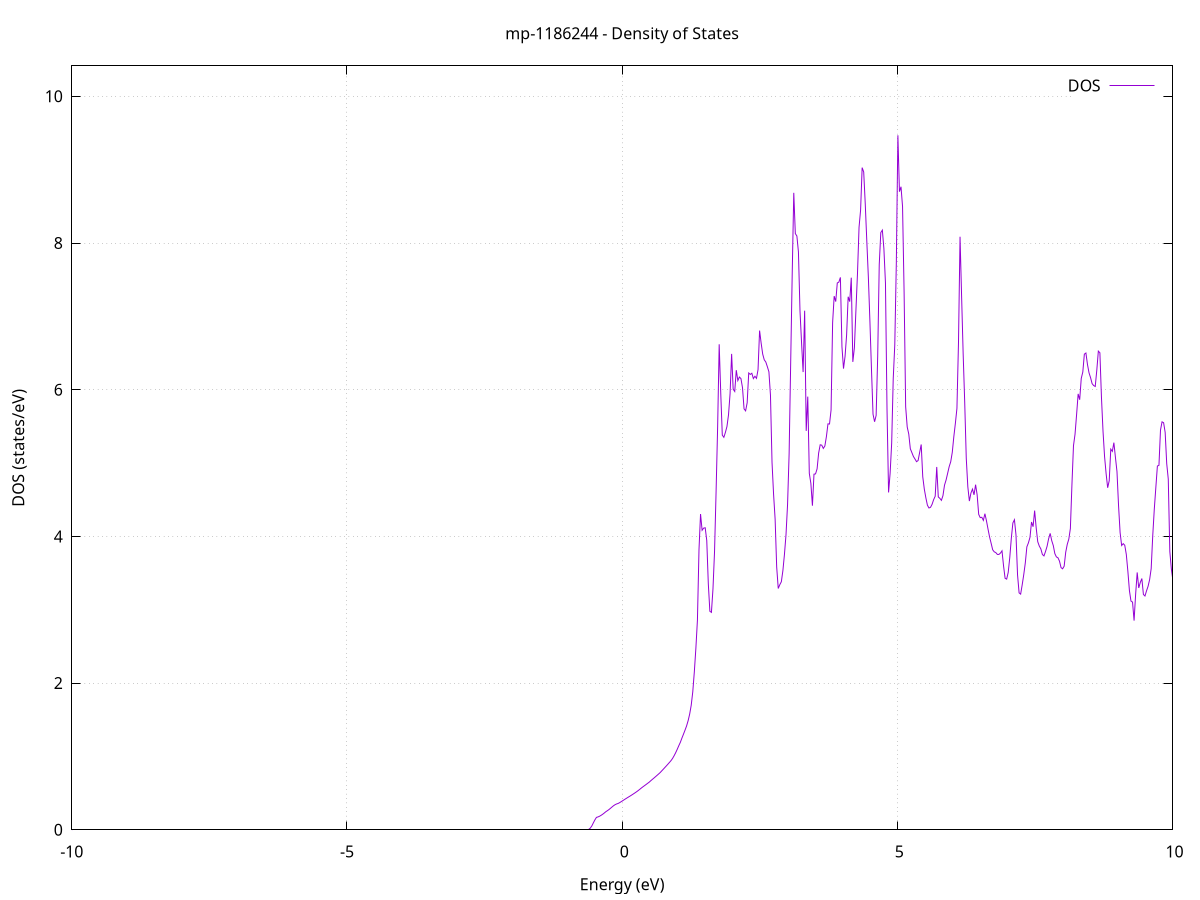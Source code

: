 set title 'mp-1186244 - Density of States'
set xlabel 'Energy (eV)'
set ylabel 'DOS (states/eV)'
set grid
set xrange [-10:10]
set yrange [0:10.415]
set xzeroaxis lt -1
set terminal png size 800,600
set output 'mp-1186244_dos_gnuplot.png'
plot '-' using 1:2 with lines title 'DOS'
-38.555900 0.000000
-38.527600 0.000000
-38.499400 0.000000
-38.471200 0.000000
-38.442900 0.000000
-38.414700 0.000000
-38.386500 0.000000
-38.358200 0.000000
-38.330000 0.000000
-38.301700 0.000000
-38.273500 0.000000
-38.245300 0.000000
-38.217000 0.000000
-38.188800 0.000000
-38.160600 0.000000
-38.132300 0.000000
-38.104100 0.000000
-38.075900 0.000000
-38.047600 0.000000
-38.019400 0.000000
-37.991200 0.000000
-37.962900 0.000000
-37.934700 0.000000
-37.906500 0.000000
-37.878200 0.000000
-37.850000 0.000000
-37.821800 0.000000
-37.793500 0.000000
-37.765300 0.000000
-37.737100 0.000000
-37.708800 0.000000
-37.680600 0.000000
-37.652300 0.000000
-37.624100 0.000000
-37.595900 0.000000
-37.567600 0.000000
-37.539400 0.000000
-37.511200 0.000000
-37.482900 0.000000
-37.454700 0.000000
-37.426500 0.000000
-37.398200 0.000000
-37.370000 0.000000
-37.341800 0.000000
-37.313500 0.000000
-37.285300 0.000000
-37.257100 0.000000
-37.228800 0.000000
-37.200600 0.000000
-37.172400 0.000000
-37.144100 0.000000
-37.115900 0.000000
-37.087700 0.000000
-37.059400 0.000000
-37.031200 0.000000
-37.003000 0.000000
-36.974700 0.000000
-36.946500 0.000000
-36.918200 0.000000
-36.890000 0.000000
-36.861800 0.000000
-36.833500 0.000000
-36.805300 0.000000
-36.777100 0.000000
-36.748800 0.000000
-36.720600 0.000000
-36.692400 0.000000
-36.664100 0.000000
-36.635900 0.000000
-36.607700 0.000000
-36.579400 0.000000
-36.551200 0.000000
-36.523000 0.000000
-36.494700 0.000000
-36.466500 0.000000
-36.438300 0.000000
-36.410000 0.000000
-36.381800 0.000000
-36.353600 0.000000
-36.325300 0.000000
-36.297100 0.000000
-36.268800 0.000000
-36.240600 0.000000
-36.212400 0.000000
-36.184100 0.000000
-36.155900 0.000000
-36.127700 0.000000
-36.099400 0.000000
-36.071200 0.000000
-36.043000 0.000000
-36.014700 0.000000
-35.986500 0.000000
-35.958300 0.000000
-35.930000 0.000000
-35.901800 0.000000
-35.873600 0.000000
-35.845300 0.000000
-35.817100 0.000000
-35.788900 0.000000
-35.760600 0.000000
-35.732400 0.000000
-35.704200 0.000000
-35.675900 0.000000
-35.647700 0.000000
-35.619400 0.000000
-35.591200 0.000000
-35.563000 0.000000
-35.534700 0.000000
-35.506500 0.000000
-35.478300 0.000000
-35.450000 0.000000
-35.421800 0.000000
-35.393600 0.000000
-35.365300 0.000000
-35.337100 0.000000
-35.308900 0.000000
-35.280600 0.000000
-35.252400 0.000000
-35.224200 0.000000
-35.195900 0.000000
-35.167700 0.000000
-35.139500 0.000000
-35.111200 0.000000
-35.083000 0.000000
-35.054800 0.000000
-35.026500 0.000000
-34.998300 0.000000
-34.970000 0.000000
-34.941800 0.000000
-34.913600 0.000000
-34.885300 0.000000
-34.857100 0.000000
-34.828900 0.000000
-34.800600 0.000000
-34.772400 0.000000
-34.744200 0.000000
-34.715900 0.000000
-34.687700 0.000000
-34.659500 0.000000
-34.631200 0.000000
-34.603000 0.000000
-34.574800 0.000000
-34.546500 0.000000
-34.518300 0.000000
-34.490100 0.000000
-34.461800 0.000000
-34.433600 0.000000
-34.405400 11.903900
-34.377100 37.587300
-34.348900 19.850600
-34.320700 78.830700
-34.292400 0.000000
-34.264200 0.000000
-34.235900 0.000000
-34.207700 0.000000
-34.179500 0.000000
-34.151200 0.000000
-34.123000 0.000000
-34.094800 0.000000
-34.066500 0.000000
-34.038300 0.000000
-34.010100 0.000000
-33.981800 0.000000
-33.953600 0.000000
-33.925400 0.000000
-33.897100 0.000000
-33.868900 0.000000
-33.840700 0.000000
-33.812400 0.000000
-33.784200 0.000000
-33.756000 0.000000
-33.727700 0.000000
-33.699500 0.000000
-33.671300 0.000000
-33.643000 0.000000
-33.614800 0.000000
-33.586500 0.000000
-33.558300 0.000000
-33.530100 0.000000
-33.501800 0.000000
-33.473600 0.000000
-33.445400 0.000000
-33.417100 0.000000
-33.388900 0.000000
-33.360700 0.000000
-33.332400 0.000000
-33.304200 0.000000
-33.276000 0.000000
-33.247700 0.000000
-33.219500 0.000000
-33.191300 0.000000
-33.163000 0.000000
-33.134800 0.000000
-33.106600 0.000000
-33.078300 0.000000
-33.050100 0.000000
-33.021900 0.000000
-32.993600 0.000000
-32.965400 0.000000
-32.937100 0.000000
-32.908900 0.000000
-32.880700 0.000000
-32.852400 0.000000
-32.824200 0.000000
-32.796000 0.000000
-32.767700 0.000000
-32.739500 0.000000
-32.711300 0.000000
-32.683000 0.000000
-32.654800 0.000000
-32.626600 0.000000
-32.598300 0.000000
-32.570100 0.000000
-32.541900 0.000000
-32.513600 0.000000
-32.485400 0.000000
-32.457200 0.000000
-32.428900 0.000000
-32.400700 0.000000
-32.372500 0.000000
-32.344200 0.000000
-32.316000 0.000000
-32.287800 0.000000
-32.259500 0.000000
-32.231300 0.000000
-32.203000 0.000000
-32.174800 0.000000
-32.146600 0.000000
-32.118300 0.000000
-32.090100 0.000000
-32.061900 0.000000
-32.033600 0.000000
-32.005400 0.000000
-31.977200 0.000000
-31.948900 0.000000
-31.920700 0.000000
-31.892500 0.000000
-31.864200 0.000000
-31.836000 0.000000
-31.807800 0.000000
-31.779500 0.000000
-31.751300 0.000000
-31.723100 0.000000
-31.694800 0.000000
-31.666600 0.000000
-31.638400 0.000000
-31.610100 0.000000
-31.581900 0.000000
-31.553600 0.000000
-31.525400 0.000000
-31.497200 0.000000
-31.468900 0.000000
-31.440700 0.000000
-31.412500 0.000000
-31.384200 0.000000
-31.356000 0.000000
-31.327800 0.000000
-31.299500 0.000000
-31.271300 0.000000
-31.243100 0.000000
-31.214800 0.000000
-31.186600 0.000000
-31.158400 0.000000
-31.130100 0.000000
-31.101900 0.000000
-31.073700 0.000000
-31.045400 0.000000
-31.017200 0.000000
-30.989000 0.000000
-30.960700 0.000000
-30.932500 0.000000
-30.904200 0.000000
-30.876000 0.000000
-30.847800 0.000000
-30.819500 0.000000
-30.791300 0.000000
-30.763100 0.000000
-30.734800 0.000000
-30.706600 0.000000
-30.678400 0.000000
-30.650100 0.000000
-30.621900 0.000000
-30.593700 0.000000
-30.565400 0.000000
-30.537200 0.000000
-30.509000 0.000000
-30.480700 0.000000
-30.452500 0.000000
-30.424300 0.000000
-30.396000 0.000000
-30.367800 0.000000
-30.339600 0.000000
-30.311300 0.000000
-30.283100 0.000000
-30.254800 0.000000
-30.226600 0.000000
-30.198400 0.000000
-30.170100 0.000000
-30.141900 0.000000
-30.113700 0.000000
-30.085400 0.000000
-30.057200 0.000000
-30.029000 0.000000
-30.000700 0.000000
-29.972500 0.000000
-29.944300 0.000000
-29.916000 0.000000
-29.887800 0.000000
-29.859600 0.000000
-29.831300 0.000000
-29.803100 0.000000
-29.774900 0.000000
-29.746600 0.000000
-29.718400 0.000000
-29.690200 0.000000
-29.661900 0.000000
-29.633700 0.000000
-29.605500 0.000000
-29.577200 0.000000
-29.549000 0.000000
-29.520700 0.000000
-29.492500 0.000000
-29.464300 0.000000
-29.436000 0.000000
-29.407800 0.000000
-29.379600 0.000000
-29.351300 0.000000
-29.323100 0.000000
-29.294900 0.000000
-29.266600 0.000000
-29.238400 0.000000
-29.210200 0.000000
-29.181900 0.000000
-29.153700 0.000000
-29.125500 0.000000
-29.097200 0.000000
-29.069000 0.000000
-29.040800 0.000000
-29.012500 0.000000
-28.984300 0.000000
-28.956100 0.000000
-28.927800 0.000000
-28.899600 0.000000
-28.871300 0.000000
-28.843100 0.000000
-28.814900 0.000000
-28.786600 0.000000
-28.758400 0.000000
-28.730200 0.000000
-28.701900 0.000000
-28.673700 0.000000
-28.645500 0.000000
-28.617200 0.000000
-28.589000 0.000000
-28.560800 0.000000
-28.532500 0.000000
-28.504300 0.000000
-28.476100 0.000000
-28.447800 0.000000
-28.419600 0.000000
-28.391400 0.000000
-28.363100 0.000000
-28.334900 0.000000
-28.306700 0.000000
-28.278400 0.000000
-28.250200 0.000000
-28.221900 0.000000
-28.193700 0.000000
-28.165500 0.000000
-28.137200 0.000000
-28.109000 0.000000
-28.080800 0.000000
-28.052500 0.000000
-28.024300 0.000000
-27.996100 0.000000
-27.967800 0.000000
-27.939600 0.000000
-27.911400 0.000000
-27.883100 0.000000
-27.854900 0.000000
-27.826700 0.000000
-27.798400 0.000000
-27.770200 0.000000
-27.742000 0.000000
-27.713700 0.000000
-27.685500 0.000000
-27.657300 0.000000
-27.629000 0.000000
-27.600800 0.000000
-27.572600 0.000000
-27.544300 0.000000
-27.516100 0.000000
-27.487800 0.000000
-27.459600 0.000000
-27.431400 0.000000
-27.403100 0.000000
-27.374900 0.000000
-27.346700 0.000000
-27.318400 0.000000
-27.290200 0.000000
-27.262000 0.000000
-27.233700 0.000000
-27.205500 0.000000
-27.177300 0.000000
-27.149000 0.000000
-27.120800 0.000000
-27.092600 0.000000
-27.064300 0.000000
-27.036100 0.000000
-27.007900 0.000000
-26.979600 0.000000
-26.951400 0.000000
-26.923200 0.000000
-26.894900 0.000000
-26.866700 0.000000
-26.838400 0.000000
-26.810200 0.000000
-26.782000 0.000000
-26.753700 0.000000
-26.725500 0.000000
-26.697300 0.000000
-26.669000 0.000000
-26.640800 0.000000
-26.612600 0.000000
-26.584300 0.000000
-26.556100 0.000000
-26.527900 0.000000
-26.499600 0.000000
-26.471400 0.000000
-26.443200 0.000000
-26.414900 0.000000
-26.386700 0.000000
-26.358500 0.000000
-26.330200 0.000000
-26.302000 0.000000
-26.273800 0.000000
-26.245500 0.000000
-26.217300 0.000000
-26.189000 0.000000
-26.160800 0.000000
-26.132600 0.000000
-26.104300 0.000000
-26.076100 0.000000
-26.047900 0.000000
-26.019600 0.000000
-25.991400 0.000000
-25.963200 0.000000
-25.934900 0.000000
-25.906700 0.000000
-25.878500 0.000000
-25.850200 0.000000
-25.822000 0.000000
-25.793800 0.000000
-25.765500 0.000000
-25.737300 0.000000
-25.709100 0.000000
-25.680800 0.000000
-25.652600 0.000000
-25.624400 0.000000
-25.596100 0.000000
-25.567900 0.000000
-25.539600 0.000000
-25.511400 0.000000
-25.483200 0.000000
-25.454900 0.000000
-25.426700 0.000000
-25.398500 0.000000
-25.370200 0.000000
-25.342000 0.000000
-25.313800 0.000000
-25.285500 0.000000
-25.257300 0.000000
-25.229100 0.000000
-25.200800 0.000000
-25.172600 0.000000
-25.144400 0.000000
-25.116100 0.000000
-25.087900 0.000000
-25.059700 0.000000
-25.031400 0.000000
-25.003200 0.000000
-24.975000 0.000000
-24.946700 0.000000
-24.918500 0.000000
-24.890300 0.000000
-24.862000 0.000000
-24.833800 0.000000
-24.805500 0.000000
-24.777300 0.000000
-24.749100 0.000000
-24.720800 0.000000
-24.692600 0.000000
-24.664400 0.000000
-24.636100 0.000000
-24.607900 0.000000
-24.579700 0.000000
-24.551400 0.000000
-24.523200 0.000000
-24.495000 0.000000
-24.466700 0.000000
-24.438500 0.000000
-24.410300 0.000000
-24.382000 0.000000
-24.353800 0.000000
-24.325600 0.000000
-24.297300 0.000000
-24.269100 0.000000
-24.240900 0.000000
-24.212600 0.000000
-24.184400 0.000000
-24.156100 0.000000
-24.127900 0.000000
-24.099700 0.000000
-24.071400 0.000000
-24.043200 0.000000
-24.015000 0.000000
-23.986700 0.000000
-23.958500 0.000000
-23.930300 0.000000
-23.902000 0.000000
-23.873800 0.000000
-23.845600 0.000000
-23.817300 0.000000
-23.789100 0.000000
-23.760900 0.000000
-23.732600 0.000000
-23.704400 0.000000
-23.676200 0.000000
-23.647900 0.000000
-23.619700 0.000000
-23.591500 0.000000
-23.563200 0.000000
-23.535000 0.000000
-23.506700 0.000000
-23.478500 0.000000
-23.450300 0.000000
-23.422000 0.000000
-23.393800 0.000000
-23.365600 0.000000
-23.337300 0.000000
-23.309100 0.000000
-23.280900 0.000000
-23.252600 0.000000
-23.224400 0.000000
-23.196200 0.000000
-23.167900 0.000000
-23.139700 0.000000
-23.111500 0.000000
-23.083200 0.000000
-23.055000 0.000000
-23.026800 0.000000
-22.998500 0.000000
-22.970300 0.000000
-22.942100 0.000000
-22.913800 0.000000
-22.885600 0.000000
-22.857400 0.000000
-22.829100 0.000000
-22.800900 0.000000
-22.772600 0.000000
-22.744400 0.000000
-22.716200 0.000000
-22.687900 0.000000
-22.659700 0.000000
-22.631500 0.000000
-22.603200 0.000000
-22.575000 0.000000
-22.546800 0.000000
-22.518500 0.000000
-22.490300 0.000000
-22.462100 0.000000
-22.433800 0.000000
-22.405600 0.000000
-22.377400 0.000000
-22.349100 0.000000
-22.320900 0.000000
-22.292700 0.000000
-22.264400 0.000000
-22.236200 0.000000
-22.208000 0.000000
-22.179700 0.000000
-22.151500 0.000000
-22.123200 0.000000
-22.095000 0.000000
-22.066800 0.000000
-22.038500 0.000000
-22.010300 0.000000
-21.982100 0.000000
-21.953800 0.000000
-21.925600 0.000000
-21.897400 0.000000
-21.869100 0.000000
-21.840900 0.000000
-21.812700 0.000000
-21.784400 0.000000
-21.756200 0.000000
-21.728000 0.000000
-21.699700 0.000000
-21.671500 0.000000
-21.643300 0.000000
-21.615000 0.000000
-21.586800 0.000000
-21.558600 0.000000
-21.530300 0.000000
-21.502100 0.000000
-21.473800 0.000000
-21.445600 0.000000
-21.417400 0.000000
-21.389100 0.000000
-21.360900 0.000000
-21.332700 0.000000
-21.304400 0.000000
-21.276200 0.000000
-21.248000 0.000000
-21.219700 0.000000
-21.191500 0.000000
-21.163300 0.000000
-21.135000 0.000000
-21.106800 0.000000
-21.078600 0.000000
-21.050300 0.000000
-21.022100 0.000000
-20.993900 0.000000
-20.965600 0.000000
-20.937400 0.000000
-20.909200 0.000000
-20.880900 0.000000
-20.852700 0.000000
-20.824400 0.000000
-20.796200 0.000000
-20.768000 0.000000
-20.739700 0.000000
-20.711500 0.000000
-20.683300 0.000000
-20.655000 0.000000
-20.626800 0.000000
-20.598600 0.000000
-20.570300 0.000000
-20.542100 0.000000
-20.513900 0.000000
-20.485600 0.000000
-20.457400 0.000000
-20.429200 0.000000
-20.400900 0.000000
-20.372700 0.000000
-20.344500 0.000000
-20.316200 0.000000
-20.288000 0.000000
-20.259800 0.000000
-20.231500 0.000000
-20.203300 0.000000
-20.175100 0.000000
-20.146800 0.000000
-20.118600 0.000000
-20.090300 0.000000
-20.062100 0.000000
-20.033900 0.000000
-20.005600 0.000000
-19.977400 0.000000
-19.949200 0.000000
-19.920900 0.000000
-19.892700 0.000000
-19.864500 0.000000
-19.836200 0.000000
-19.808000 0.000000
-19.779800 0.000000
-19.751500 0.000000
-19.723300 0.000000
-19.695100 0.000000
-19.666800 0.000000
-19.638600 0.000000
-19.610400 0.000000
-19.582100 0.000000
-19.553900 0.000000
-19.525700 0.000000
-19.497400 0.000000
-19.469200 0.000000
-19.440900 0.000000
-19.412700 0.000000
-19.384500 0.000000
-19.356200 0.000000
-19.328000 0.000000
-19.299800 0.000000
-19.271500 0.000000
-19.243300 0.000000
-19.215100 0.000000
-19.186800 0.000000
-19.158600 0.000000
-19.130400 0.000000
-19.102100 0.000000
-19.073900 0.000000
-19.045700 0.000000
-19.017400 0.000000
-18.989200 0.000000
-18.961000 0.000000
-18.932700 0.000000
-18.904500 0.000000
-18.876300 0.000000
-18.848000 0.000000
-18.819800 0.000000
-18.791500 0.000000
-18.763300 0.000000
-18.735100 0.000000
-18.706800 0.000000
-18.678600 0.000000
-18.650400 0.000000
-18.622100 0.000000
-18.593900 0.000000
-18.565700 0.000000
-18.537400 0.000000
-18.509200 0.000000
-18.481000 0.000000
-18.452700 0.000000
-18.424500 0.000000
-18.396300 0.000000
-18.368000 0.000000
-18.339800 0.000000
-18.311600 0.000000
-18.283300 0.000000
-18.255100 0.000000
-18.226900 0.000000
-18.198600 0.000000
-18.170400 0.000000
-18.142200 0.000000
-18.113900 0.000000
-18.085700 0.000000
-18.057400 0.000000
-18.029200 0.000000
-18.001000 0.000000
-17.972700 0.000000
-17.944500 0.000000
-17.916300 0.000000
-17.888000 0.000000
-17.859800 0.000000
-17.831600 0.000000
-17.803300 0.000000
-17.775100 0.000000
-17.746900 0.000000
-17.718600 0.000000
-17.690400 0.000000
-17.662200 0.000000
-17.633900 0.000000
-17.605700 0.000000
-17.577500 0.000000
-17.549200 0.000000
-17.521000 0.000000
-17.492800 0.000000
-17.464500 0.000000
-17.436300 0.000000
-17.408000 0.000000
-17.379800 0.000000
-17.351600 0.000000
-17.323300 0.000000
-17.295100 0.000000
-17.266900 0.000000
-17.238600 0.000000
-17.210400 0.000000
-17.182200 0.000000
-17.153900 0.000000
-17.125700 0.000000
-17.097500 0.000000
-17.069200 0.000000
-17.041000 0.000000
-17.012800 0.000000
-16.984500 0.000000
-16.956300 0.000000
-16.928100 0.000000
-16.899800 0.000000
-16.871600 0.000000
-16.843400 0.000000
-16.815100 0.000000
-16.786900 0.000000
-16.758600 0.000000
-16.730400 0.000000
-16.702200 0.000000
-16.673900 0.000000
-16.645700 0.000000
-16.617500 0.000000
-16.589200 4.114300
-16.561000 8.274200
-16.532800 30.466500
-16.504500 75.570700
-16.476300 43.586700
-16.448100 41.186100
-16.419800 1.359700
-16.391600 0.000000
-16.363400 0.000000
-16.335100 0.000000
-16.306900 0.000000
-16.278700 0.000000
-16.250400 0.000000
-16.222200 0.000000
-16.194000 0.000000
-16.165700 0.000000
-16.137500 0.000000
-16.109200 0.000000
-16.081000 0.979000
-16.052800 2.342400
-16.024500 6.075000
-15.996300 10.622200
-15.968100 14.427700
-15.939800 12.494700
-15.911600 14.202800
-15.883400 12.114700
-15.855100 11.591300
-15.826900 25.202600
-15.798700 25.412100
-15.770400 23.911700
-15.742200 23.414800
-15.714000 25.248900
-15.685700 5.696000
-15.657500 25.958700
-15.629300 38.342600
-15.601000 15.595200
-15.572800 37.152900
-15.544600 19.532500
-15.516300 29.640200
-15.488100 22.661200
-15.459900 25.357800
-15.431600 34.529700
-15.403400 24.378000
-15.375100 28.284600
-15.346900 34.491800
-15.318700 50.232800
-15.290400 21.113700
-15.262200 0.000000
-15.234000 0.000000
-15.205700 0.000000
-15.177500 0.000000
-15.149300 0.000000
-15.121000 0.000000
-15.092800 0.000000
-15.064600 0.000000
-15.036300 0.000000
-15.008100 0.000000
-14.979900 0.000000
-14.951600 0.000000
-14.923400 0.000000
-14.895200 0.000000
-14.866900 0.000000
-14.838700 0.000000
-14.810500 0.000000
-14.782200 0.000000
-14.754000 0.000000
-14.725700 0.000000
-14.697500 0.000000
-14.669300 0.000000
-14.641000 0.000000
-14.612800 0.000000
-14.584600 0.000000
-14.556300 0.000000
-14.528100 0.000000
-14.499900 0.000000
-14.471600 0.000000
-14.443400 0.000000
-14.415200 0.000000
-14.386900 0.000000
-14.358700 0.000000
-14.330500 0.000000
-14.302200 0.000000
-14.274000 0.000000
-14.245800 0.000000
-14.217500 0.000000
-14.189300 0.000000
-14.161100 0.000000
-14.132800 0.000000
-14.104600 0.000000
-14.076300 0.000000
-14.048100 0.000000
-14.019900 0.000000
-13.991600 0.000000
-13.963400 0.000000
-13.935200 0.000000
-13.906900 0.000000
-13.878700 0.000000
-13.850500 0.000000
-13.822200 0.000000
-13.794000 0.000000
-13.765800 0.000000
-13.737500 0.000000
-13.709300 0.000000
-13.681100 0.000000
-13.652800 0.000000
-13.624600 0.000000
-13.596400 0.000000
-13.568100 0.000000
-13.539900 0.000000
-13.511700 0.000000
-13.483400 0.000000
-13.455200 0.000000
-13.427000 0.000000
-13.398700 0.000000
-13.370500 0.000000
-13.342200 0.000000
-13.314000 0.000000
-13.285800 0.000000
-13.257500 0.000000
-13.229300 0.000000
-13.201100 0.000000
-13.172800 0.000000
-13.144600 0.000000
-13.116400 0.000000
-13.088100 0.000000
-13.059900 0.000000
-13.031700 0.000000
-13.003400 0.000000
-12.975200 0.000000
-12.947000 0.000000
-12.918700 0.000000
-12.890500 0.000000
-12.862300 0.000000
-12.834000 0.000000
-12.805800 0.000000
-12.777600 0.000000
-12.749300 0.000000
-12.721100 0.000000
-12.692800 0.000000
-12.664600 0.000000
-12.636400 0.000000
-12.608100 0.000000
-12.579900 0.000000
-12.551700 0.000000
-12.523400 0.000000
-12.495200 0.000000
-12.467000 0.000000
-12.438700 0.000000
-12.410500 0.000000
-12.382300 0.000000
-12.354000 0.000000
-12.325800 0.000000
-12.297600 0.000000
-12.269300 0.000000
-12.241100 0.000000
-12.212900 0.000000
-12.184600 0.000000
-12.156400 0.000000
-12.128200 0.000000
-12.099900 0.000000
-12.071700 0.000000
-12.043400 0.000000
-12.015200 0.000000
-11.987000 0.000000
-11.958700 0.000000
-11.930500 0.000000
-11.902300 0.000000
-11.874000 0.000000
-11.845800 0.000000
-11.817600 0.000000
-11.789300 0.000000
-11.761100 0.000000
-11.732900 0.000000
-11.704600 0.000000
-11.676400 0.000000
-11.648200 0.000000
-11.619900 0.000000
-11.591700 0.000000
-11.563500 0.000000
-11.535200 0.000000
-11.507000 0.000000
-11.478800 0.000000
-11.450500 0.000000
-11.422300 0.000000
-11.394000 0.000000
-11.365800 0.000000
-11.337600 0.000000
-11.309300 0.000000
-11.281100 0.000000
-11.252900 0.000000
-11.224600 0.000000
-11.196400 0.000000
-11.168200 0.000000
-11.139900 0.000000
-11.111700 0.000000
-11.083500 0.000000
-11.055200 0.000000
-11.027000 0.000000
-10.998800 0.000000
-10.970500 0.000000
-10.942300 0.000000
-10.914100 0.000000
-10.885800 0.000000
-10.857600 0.000000
-10.829400 0.000000
-10.801100 0.000000
-10.772900 0.000000
-10.744700 0.000000
-10.716400 0.000000
-10.688200 0.000000
-10.659900 0.000000
-10.631700 0.000000
-10.603500 0.000000
-10.575200 0.000000
-10.547000 0.000000
-10.518800 0.000000
-10.490500 0.000000
-10.462300 0.000000
-10.434100 0.000000
-10.405800 0.000000
-10.377600 0.000000
-10.349400 0.000000
-10.321100 0.000000
-10.292900 0.000000
-10.264700 0.000000
-10.236400 0.000000
-10.208200 0.000000
-10.180000 0.000000
-10.151700 0.000000
-10.123500 0.000000
-10.095300 0.000000
-10.067000 0.000000
-10.038800 0.000000
-10.010500 0.000000
-9.982300 0.000000
-9.954100 0.000000
-9.925800 0.000000
-9.897600 0.000000
-9.869400 0.000000
-9.841100 0.000000
-9.812900 0.000000
-9.784700 0.000000
-9.756400 0.000000
-9.728200 0.000000
-9.700000 0.000000
-9.671700 0.000000
-9.643500 0.000000
-9.615300 0.000000
-9.587000 0.000000
-9.558800 0.000000
-9.530600 0.000000
-9.502300 0.000000
-9.474100 0.000000
-9.445900 0.000000
-9.417600 0.000000
-9.389400 0.000000
-9.361100 0.000000
-9.332900 0.000000
-9.304700 0.000000
-9.276400 0.000000
-9.248200 0.000000
-9.220000 0.000000
-9.191700 0.000000
-9.163500 0.000000
-9.135300 0.000000
-9.107000 0.000000
-9.078800 0.000000
-9.050600 0.000000
-9.022300 0.000000
-8.994100 0.000000
-8.965900 0.000000
-8.937600 0.000000
-8.909400 0.000000
-8.881200 0.000000
-8.852900 0.000000
-8.824700 0.000000
-8.796500 0.000000
-8.768200 0.000000
-8.740000 0.000000
-8.711800 0.000000
-8.683500 0.000000
-8.655300 0.000000
-8.627000 0.000000
-8.598800 0.000000
-8.570600 0.000000
-8.542300 0.000000
-8.514100 0.000000
-8.485900 0.000000
-8.457600 0.000000
-8.429400 0.000000
-8.401200 0.000000
-8.372900 0.000000
-8.344700 0.000000
-8.316500 0.000000
-8.288200 0.000000
-8.260000 0.000000
-8.231800 0.000000
-8.203500 0.000000
-8.175300 0.000000
-8.147100 0.000000
-8.118800 0.000000
-8.090600 0.000000
-8.062400 0.000000
-8.034100 0.000000
-8.005900 0.000000
-7.977600 0.000000
-7.949400 0.000000
-7.921200 0.000000
-7.892900 0.000000
-7.864700 0.000000
-7.836500 0.000000
-7.808200 0.000000
-7.780000 0.000000
-7.751800 0.000000
-7.723500 0.000000
-7.695300 0.000000
-7.667100 0.000000
-7.638800 0.000000
-7.610600 0.000000
-7.582400 0.000000
-7.554100 0.000000
-7.525900 0.000000
-7.497700 0.000000
-7.469400 0.000000
-7.441200 0.000000
-7.413000 0.000000
-7.384700 0.000000
-7.356500 0.000000
-7.328200 0.000000
-7.300000 0.000000
-7.271800 0.000000
-7.243500 0.000000
-7.215300 0.000000
-7.187100 0.000000
-7.158800 0.000000
-7.130600 0.000000
-7.102400 0.000000
-7.074100 0.000000
-7.045900 0.000000
-7.017700 0.000000
-6.989400 0.000000
-6.961200 0.000000
-6.933000 0.000000
-6.904700 0.000000
-6.876500 0.000000
-6.848300 0.000000
-6.820000 0.000000
-6.791800 0.000000
-6.763600 0.000000
-6.735300 0.000000
-6.707100 0.000000
-6.678900 0.000000
-6.650600 0.000000
-6.622400 0.000000
-6.594100 0.000000
-6.565900 0.000000
-6.537700 0.000000
-6.509400 0.000000
-6.481200 0.000000
-6.453000 0.000000
-6.424700 0.000000
-6.396500 0.000000
-6.368300 0.000000
-6.340000 0.000000
-6.311800 0.000000
-6.283600 0.000000
-6.255300 0.000000
-6.227100 0.000000
-6.198900 0.000000
-6.170600 0.000000
-6.142400 0.000000
-6.114200 0.000000
-6.085900 0.000000
-6.057700 0.000000
-6.029500 0.000000
-6.001200 0.000000
-5.973000 0.000000
-5.944700 0.000000
-5.916500 0.000000
-5.888300 0.000000
-5.860000 0.000000
-5.831800 0.000000
-5.803600 0.000000
-5.775300 0.000000
-5.747100 0.000000
-5.718900 0.000000
-5.690600 0.000000
-5.662400 0.000000
-5.634200 0.000000
-5.605900 0.000000
-5.577700 0.000000
-5.549500 0.000000
-5.521200 0.000000
-5.493000 0.000000
-5.464800 0.000000
-5.436500 0.000000
-5.408300 0.000000
-5.380100 0.000000
-5.351800 0.000000
-5.323600 0.000000
-5.295300 0.000000
-5.267100 0.000000
-5.238900 0.000000
-5.210600 0.000000
-5.182400 0.000000
-5.154200 0.000000
-5.125900 0.000000
-5.097700 0.000000
-5.069500 0.000000
-5.041200 0.000000
-5.013000 0.000000
-4.984800 0.000000
-4.956500 0.000000
-4.928300 0.000000
-4.900100 0.000000
-4.871800 0.000000
-4.843600 0.000000
-4.815400 0.000000
-4.787100 0.000000
-4.758900 0.000000
-4.730700 0.000000
-4.702400 0.000000
-4.674200 0.000000
-4.645900 0.000000
-4.617700 0.000000
-4.589500 0.000000
-4.561200 0.000000
-4.533000 0.000000
-4.504800 0.000000
-4.476500 0.000000
-4.448300 0.000000
-4.420100 0.000000
-4.391800 0.000000
-4.363600 0.000000
-4.335400 0.000000
-4.307100 0.000000
-4.278900 0.000000
-4.250700 0.000000
-4.222400 0.000000
-4.194200 0.000000
-4.166000 0.000000
-4.137700 0.000000
-4.109500 0.000000
-4.081300 0.000000
-4.053000 0.000000
-4.024800 0.000000
-3.996600 0.000000
-3.968300 0.000000
-3.940100 0.000000
-3.911800 0.000000
-3.883600 0.000000
-3.855400 0.000000
-3.827100 0.000000
-3.798900 0.000000
-3.770700 0.000000
-3.742400 0.000000
-3.714200 0.000000
-3.686000 0.000000
-3.657700 0.000000
-3.629500 0.000000
-3.601300 0.000000
-3.573000 0.000000
-3.544800 0.000000
-3.516600 0.000000
-3.488300 0.000000
-3.460100 0.000000
-3.431900 0.000000
-3.403600 0.000000
-3.375400 0.000000
-3.347200 0.000000
-3.318900 0.000000
-3.290700 0.000000
-3.262400 0.000000
-3.234200 0.000000
-3.206000 0.000000
-3.177700 0.000000
-3.149500 0.000000
-3.121300 0.000000
-3.093000 0.000000
-3.064800 0.000000
-3.036600 0.000000
-3.008300 0.000000
-2.980100 0.000000
-2.951900 0.000000
-2.923600 0.000000
-2.895400 0.000000
-2.867200 0.000000
-2.838900 0.000000
-2.810700 0.000000
-2.782500 0.000000
-2.754200 0.000000
-2.726000 0.000000
-2.697800 0.000000
-2.669500 0.000000
-2.641300 0.000000
-2.613000 0.000000
-2.584800 0.000000
-2.556600 0.000000
-2.528300 0.000000
-2.500100 0.000000
-2.471900 0.000000
-2.443600 0.000000
-2.415400 0.000000
-2.387200 0.000000
-2.358900 0.000000
-2.330700 0.000000
-2.302500 0.000000
-2.274200 0.000000
-2.246000 0.000000
-2.217800 0.000000
-2.189500 0.000000
-2.161300 0.000000
-2.133100 0.000000
-2.104800 0.000000
-2.076600 0.000000
-2.048400 0.000000
-2.020100 0.000000
-1.991900 0.000000
-1.963700 0.000000
-1.935400 0.000000
-1.907200 0.000000
-1.878900 0.000000
-1.850700 0.000000
-1.822500 0.000000
-1.794200 0.000000
-1.766000 0.000000
-1.737800 0.000000
-1.709500 0.000000
-1.681300 0.000000
-1.653100 0.000000
-1.624800 0.000000
-1.596600 0.000000
-1.568400 0.000000
-1.540100 0.000000
-1.511900 0.000000
-1.483700 0.000000
-1.455400 0.000000
-1.427200 0.000000
-1.399000 0.000000
-1.370700 0.000000
-1.342500 0.000000
-1.314300 0.000000
-1.286000 0.000000
-1.257800 0.000000
-1.229500 0.000000
-1.201300 0.000000
-1.173100 0.000000
-1.144800 0.000000
-1.116600 0.000000
-1.088400 0.000000
-1.060100 0.000000
-1.031900 0.000000
-1.003700 0.000000
-0.975400 0.000000
-0.947200 0.000000
-0.919000 0.000000
-0.890700 0.000000
-0.862500 0.000000
-0.834300 0.000000
-0.806000 0.000000
-0.777800 0.000000
-0.749600 0.000000
-0.721300 0.000000
-0.693100 0.000000
-0.664900 0.000000
-0.636600 0.000000
-0.608400 0.004500
-0.580100 0.021500
-0.551900 0.051200
-0.523700 0.093400
-0.495400 0.134400
-0.467200 0.168900
-0.439000 0.175100
-0.410700 0.184600
-0.382500 0.197000
-0.354300 0.211400
-0.326000 0.227600
-0.297800 0.245500
-0.269600 0.259500
-0.241300 0.274600
-0.213100 0.292100
-0.184900 0.310200
-0.156600 0.327800
-0.128400 0.341900
-0.100200 0.352300
-0.071900 0.359100
-0.043700 0.370900
-0.015500 0.384100
0.012800 0.397700
0.041000 0.411500
0.069300 0.425000
0.097500 0.438300
0.125700 0.451400
0.154000 0.464400
0.182200 0.478100
0.210400 0.492000
0.238700 0.506100
0.266900 0.520900
0.295100 0.536800
0.323400 0.553500
0.351600 0.570900
0.379800 0.587000
0.408100 0.602500
0.436300 0.618200
0.464500 0.634000
0.492800 0.649900
0.521000 0.669200
0.549200 0.687300
0.577500 0.705000
0.605700 0.723200
0.633900 0.741700
0.662200 0.760500
0.690400 0.779600
0.718600 0.802300
0.746900 0.824900
0.775100 0.847900
0.803400 0.871000
0.831600 0.894600
0.859800 0.918600
0.888100 0.943100
0.916300 0.972700
0.944500 1.009900
0.972800 1.051300
1.001000 1.097000
1.029200 1.146200
1.057500 1.192000
1.085700 1.249300
1.113900 1.302400
1.142200 1.357600
1.170400 1.414700
1.198600 1.486700
1.226900 1.576700
1.255100 1.697900
1.283300 1.880800
1.311600 2.151700
1.339800 2.475300
1.368000 2.859100
1.396300 3.819100
1.424500 4.305000
1.452800 4.083400
1.481000 4.113000
1.509200 4.117500
1.537500 3.943300
1.565700 3.354200
1.593900 2.978900
1.622200 2.964100
1.650400 3.284500
1.678600 3.788700
1.706900 4.606300
1.735100 5.495200
1.763300 6.619000
1.791600 5.952100
1.819800 5.380500
1.848000 5.350800
1.876300 5.418200
1.904500 5.498200
1.932700 5.658100
1.961000 5.944400
1.989200 6.488300
2.017400 6.006800
2.045700 5.975900
2.073900 6.266400
2.102200 6.124700
2.130400 6.172500
2.158600 6.151500
2.186900 6.026800
2.215100 5.738800
2.243300 5.711700
2.271600 5.821200
2.299800 6.227800
2.328000 6.208500
2.356300 6.224100
2.384500 6.151600
2.412700 6.183100
2.441000 6.154700
2.469200 6.273300
2.497400 6.806000
2.525700 6.634900
2.553900 6.485500
2.582100 6.407200
2.610400 6.377300
2.638600 6.313200
2.666800 6.243900
2.695100 5.923600
2.723300 5.009600
2.751500 4.575000
2.779800 4.232900
2.808000 3.582900
2.836300 3.289900
2.864500 3.340800
2.892700 3.381900
2.921000 3.534200
2.949200 3.755200
2.977400 4.023300
3.005700 4.434700
3.033900 5.123700
3.062100 6.354800
3.090400 7.590100
3.118600 8.684400
3.146800 8.128000
3.175100 8.095000
3.203300 7.878400
3.231500 7.076100
3.259800 6.643000
3.288000 6.240200
3.316200 7.077500
3.344500 5.438400
3.372700 5.906000
3.400900 4.859500
3.429200 4.722100
3.457400 4.418300
3.485700 4.848100
3.513900 4.852200
3.542100 4.921000
3.570400 5.136300
3.598600 5.248800
3.626800 5.244000
3.655100 5.199500
3.683300 5.232300
3.711500 5.360900
3.739800 5.534100
3.768000 5.532400
3.796200 5.723600
3.824500 6.916900
3.852700 7.276000
3.880900 7.201500
3.909200 7.455500
3.937400 7.466400
3.965600 7.531200
3.993900 6.586300
4.022100 6.287400
4.050300 6.454200
4.078600 6.745500
4.106800 7.267300
4.135100 7.200800
4.163300 7.527100
4.191500 6.378900
4.219800 6.569100
4.248000 7.084600
4.276200 7.584000
4.304500 8.214300
4.332700 8.449400
4.360900 9.027900
4.389200 8.968300
4.417400 8.533800
4.445600 8.024500
4.473900 7.533300
4.502100 6.931300
4.530300 6.279500
4.558600 5.666300
4.586800 5.562700
4.615000 5.648700
4.643300 6.455900
4.671500 7.705200
4.699700 8.142000
4.728000 8.175600
4.756200 7.921700
4.784500 7.455300
4.812700 5.732600
4.840900 4.599400
4.869200 4.861100
4.897400 5.271600
4.925600 6.149500
4.953900 6.613200
4.982100 7.739200
5.010300 9.468300
5.038600 8.699900
5.066800 8.767100
5.095000 8.497000
5.123300 7.325500
5.151500 5.767500
5.179700 5.491600
5.208000 5.395100
5.236200 5.195100
5.264400 5.142500
5.292700 5.089100
5.320900 5.055100
5.349100 5.018500
5.377400 5.033900
5.405600 5.143700
5.433800 5.253000
5.462100 4.813300
5.490300 4.644600
5.518600 4.526100
5.546800 4.425000
5.575000 4.387200
5.603300 4.396400
5.631500 4.437200
5.659700 4.500400
5.688000 4.547000
5.716200 4.946200
5.744400 4.538000
5.772700 4.518700
5.800900 4.491300
5.829100 4.555300
5.857400 4.698300
5.885600 4.767800
5.913800 4.858100
5.942100 4.950300
5.970300 5.017800
5.998500 5.145500
6.026800 5.360200
6.055000 5.542000
6.083200 5.745900
6.111500 6.643800
6.139700 8.085800
6.168000 7.273300
6.196200 6.493000
6.224400 5.830700
6.252700 5.065900
6.280900 4.676800
6.309100 4.481800
6.337400 4.590400
6.365600 4.644900
6.393800 4.566300
6.422100 4.705200
6.450300 4.566800
6.478500 4.300500
6.506800 4.255600
6.535000 4.260500
6.563200 4.218300
6.591500 4.309500
6.619700 4.213300
6.647900 4.100000
6.676200 3.992600
6.704400 3.906700
6.732600 3.817600
6.760900 3.789500
6.789100 3.779400
6.817400 3.754400
6.845600 3.753800
6.873800 3.772300
6.902100 3.803500
6.930300 3.596900
6.958500 3.428200
6.986800 3.417400
7.015000 3.509700
7.043200 3.711700
7.071500 3.975700
7.099700 4.183200
7.127900 4.227300
7.156200 4.020400
7.184400 3.475700
7.212600 3.229800
7.240900 3.213000
7.269100 3.340100
7.297300 3.478700
7.325600 3.638800
7.353800 3.857700
7.382000 3.911800
7.410300 3.986800
7.438500 4.196300
7.466700 4.131900
7.495000 4.351600
7.523200 4.116700
7.551500 3.927500
7.579700 3.868000
7.607900 3.829600
7.636200 3.753000
7.664400 3.733900
7.692600 3.793600
7.720900 3.864700
7.749100 3.967600
7.777300 4.041100
7.805600 3.942300
7.833800 3.875100
7.862000 3.765800
7.890300 3.720300
7.918500 3.709000
7.946700 3.662500
7.975000 3.574100
8.003200 3.558000
8.031400 3.594100
8.059700 3.783800
8.087900 3.891900
8.116100 3.963600
8.144400 4.107000
8.172600 4.702500
8.200900 5.236700
8.229100 5.393500
8.257300 5.659400
8.285600 5.942900
8.313800 5.863300
8.342000 6.153500
8.370300 6.241400
8.398500 6.484800
8.426700 6.500200
8.455000 6.344200
8.483200 6.230200
8.511400 6.163600
8.539700 6.082000
8.567900 6.056400
8.596100 6.044100
8.624400 6.265500
8.652600 6.525800
8.680800 6.503700
8.709100 5.897700
8.737300 5.437600
8.765500 5.089800
8.793800 4.855900
8.822000 4.663000
8.850300 4.759200
8.878500 5.189000
8.906700 5.159400
8.935000 5.278200
8.963200 5.076900
8.991400 4.882500
9.019700 4.419100
9.047900 4.053300
9.076100 3.875600
9.104400 3.901200
9.132600 3.879400
9.160800 3.753500
9.189100 3.524800
9.217300 3.260900
9.245500 3.118700
9.273800 3.103900
9.302000 2.851800
9.330200 3.211200
9.358500 3.508600
9.386700 3.297200
9.414900 3.372500
9.443200 3.425500
9.471400 3.208300
9.499700 3.187200
9.527900 3.257200
9.556100 3.319200
9.584400 3.410700
9.612600 3.560300
9.640800 4.006900
9.669100 4.370000
9.697300 4.666900
9.725500 4.959600
9.753800 4.968900
9.782000 5.449700
9.810200 5.561900
9.838500 5.549700
9.866700 5.418300
9.894900 4.993000
9.923200 4.781800
9.951400 3.793600
9.979600 3.553600
10.007900 3.398100
10.036100 3.205300
10.064300 2.920800
10.092600 2.721900
10.120800 2.735900
10.149000 3.241900
10.177300 2.845700
10.205500 2.738200
10.233800 2.567400
10.262000 2.349900
10.290200 2.213100
10.318500 2.141700
10.346700 2.139200
10.374900 2.026200
10.403200 1.940200
10.431400 1.850900
10.459600 1.770100
10.487900 1.741100
10.516100 1.646800
10.544300 1.519400
10.572600 1.492000
10.600800 1.522500
10.629000 1.411800
10.657300 1.290800
10.685500 1.221100
10.713700 1.190700
10.742000 1.193400
10.770200 1.193900
10.798400 1.050600
10.826700 0.882400
10.854900 0.741100
10.883200 0.744700
10.911400 0.727600
10.939600 0.724400
10.967900 0.737300
10.996100 0.763000
11.024300 0.802600
11.052600 0.856900
11.080800 0.967300
11.109000 1.159600
11.137300 1.397100
11.165500 1.703300
11.193700 2.116900
11.222000 2.773400
11.250200 3.040300
11.278400 3.463300
11.306700 4.031400
11.334900 3.748300
11.363100 3.893200
11.391400 4.111500
11.419600 4.232600
11.447800 4.431200
11.476100 4.606900
11.504300 4.931900
11.532600 5.327500
11.560800 5.592400
11.589000 6.119300
11.617300 5.711500
11.645500 5.598800
11.673700 5.459800
11.702000 4.963400
11.730200 4.450500
11.758400 4.185000
11.786700 4.125000
11.814900 3.970300
11.843100 3.833600
11.871400 3.767800
11.899600 3.733000
11.927800 3.754600
11.956100 3.800700
11.984300 3.872000
12.012500 4.031600
12.040800 4.053500
12.069000 4.209700
12.097200 4.257800
12.125500 4.254800
12.153700 4.256700
12.181900 4.250900
12.210200 4.294100
12.238400 4.453800
12.266700 4.477700
12.294900 4.530400
12.323100 4.763900
12.351400 4.419200
12.379600 4.214300
12.407800 4.089000
12.436100 3.971100
12.464300 3.827800
12.492500 3.755100
12.520800 3.689500
12.549000 3.631500
12.577200 3.661300
12.605500 3.647300
12.633700 3.646800
12.661900 3.684400
12.690200 3.984300
12.718400 3.905800
12.746600 3.820900
12.774900 3.789000
12.803100 3.758500
12.831300 3.749500
12.859600 3.796200
12.887800 3.831400
12.916100 3.872200
12.944300 3.921000
12.972500 3.989700
13.000800 4.084400
13.029000 4.203100
13.057200 4.491400
13.085500 4.748900
13.113700 4.305500
13.141900 3.792400
13.170200 3.452300
13.198400 3.213100
13.226600 3.184700
13.254900 3.272400
13.283100 3.274100
13.311300 3.283000
13.339600 3.140700
13.367800 2.985900
13.396000 2.862800
13.424300 2.782100
13.452500 2.781100
13.480700 2.847300
13.509000 3.022700
13.537200 3.072800
13.565500 3.198800
13.593700 3.344200
13.621900 3.449700
13.650200 3.604800
13.678400 3.778200
13.706600 3.833800
13.734900 3.996200
13.763100 4.154900
13.791300 4.247000
13.819600 4.341300
13.847800 4.462700
13.876000 4.625900
13.904300 4.814000
13.932500 5.047000
13.960700 5.240000
13.989000 5.351900
14.017200 5.351100
14.045400 5.308600
14.073700 5.250300
14.101900 5.118800
14.130100 5.416600
14.158400 5.198000
14.186600 5.040600
14.214900 4.944500
14.243100 4.964500
14.271300 5.117700
14.299600 5.175000
14.327800 5.247500
14.356000 5.515500
14.384300 5.236300
14.412500 5.215900
14.440700 4.960400
14.469000 4.543400
14.497200 4.189700
14.525400 3.826300
14.553700 3.610200
14.581900 3.507500
14.610100 3.475000
14.638400 3.592700
14.666600 3.308800
14.694800 3.242500
14.723100 3.125400
14.751300 2.955000
14.779500 2.743500
14.807800 2.508300
14.836000 2.672700
14.864200 3.057400
14.892500 3.708100
14.920700 4.750500
14.949000 3.808900
14.977200 3.084400
15.005400 2.641300
15.033700 2.274200
15.061900 1.999600
15.090100 1.309800
15.118400 1.015700
15.146600 0.700000
15.174800 0.366500
15.203100 0.136100
15.231300 0.066500
15.259500 0.045100
15.287800 0.027100
15.316000 0.012300
15.344200 0.000900
15.372500 0.000000
15.400700 0.000000
15.428900 0.000000
15.457200 0.000000
15.485400 0.000000
15.513600 0.000000
15.541900 0.000000
15.570100 0.000000
15.598400 0.000000
15.626600 0.000000
15.654800 0.000000
15.683100 0.000000
15.711300 0.000000
15.739500 0.000000
15.767800 0.000000
15.796000 0.000000
15.824200 0.000000
15.852500 0.000000
15.880700 0.000000
15.908900 0.000000
15.937200 0.000000
15.965400 0.000000
15.993600 0.000000
16.021900 0.000000
16.050100 0.000000
16.078300 0.000000
16.106600 0.000000
16.134800 0.000000
16.163000 0.000000
16.191300 0.000000
16.219500 0.000000
16.247800 0.000000
16.276000 0.000000
16.304200 0.000000
16.332500 0.000000
16.360700 0.000000
16.388900 0.000000
16.417200 0.000000
16.445400 0.000000
16.473600 0.000000
16.501900 0.000000
16.530100 0.000000
16.558300 0.000000
16.586600 0.000000
16.614800 0.000000
16.643000 0.000000
16.671300 0.000000
16.699500 0.000000
16.727700 0.000000
16.756000 0.000000
16.784200 0.000000
16.812400 0.000000
16.840700 0.000000
16.868900 0.000000
16.897100 0.000000
16.925400 0.000000
16.953600 0.000000
16.981900 0.000000
17.010100 0.000000
17.038300 0.000000
17.066600 0.000000
17.094800 0.000000
17.123000 0.000000
17.151300 0.000000
17.179500 0.000000
17.207700 0.000000
17.236000 0.000000
17.264200 0.000000
17.292400 0.000000
17.320700 0.000000
17.348900 0.000000
17.377100 0.000000
17.405400 0.000000
17.433600 0.000000
17.461800 0.000000
17.490100 0.000000
17.518300 0.000000
17.546500 0.000000
17.574800 0.000000
17.603000 0.000000
17.631300 0.000000
17.659500 0.000000
17.687700 0.000000
17.716000 0.000000
17.744200 0.000000
17.772400 0.000000
17.800700 0.000000
17.828900 0.000000
17.857100 0.000000
17.885400 0.000000
17.913600 0.000000
e

